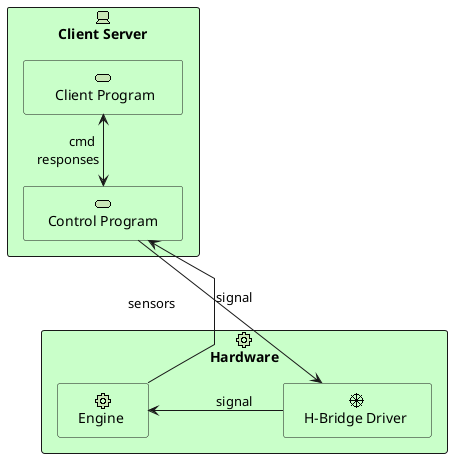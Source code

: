 @startuml

skinparam linetype polyline
left to right direction
' Horizontal lines: -->, <--, <-->
' Vertical lines: ->, <-, <->



rectangle "Client Server"  as SERVERX <<$archimate/technology-device>> #Technology {
   archimate #Technology "      Client Program     " as clientProgram <<technology-service>>
   archimate #Technology "    Control Program    " as controlProgram <<technology-service>>
}


   rectangle "Hardware"  as SERVER <<$archimate/physical-equipment>> #Technology {
       archimate #Technology "   Engine    " as engine <<physical-equipment>>
       archimate #Technology "   H-Bridge Driver    " as hbridgedriver <<driver>>
   }

controlProgram <-> clientProgram : "cmd\nresponses        "
controlProgram <- engine : "\n\nsensors     \n\n\n"
controlProgram -> hbridgedriver : "\n\n\n\n\n\nsignal"
engine <-- hbridgedriver : "signal"
@enduml